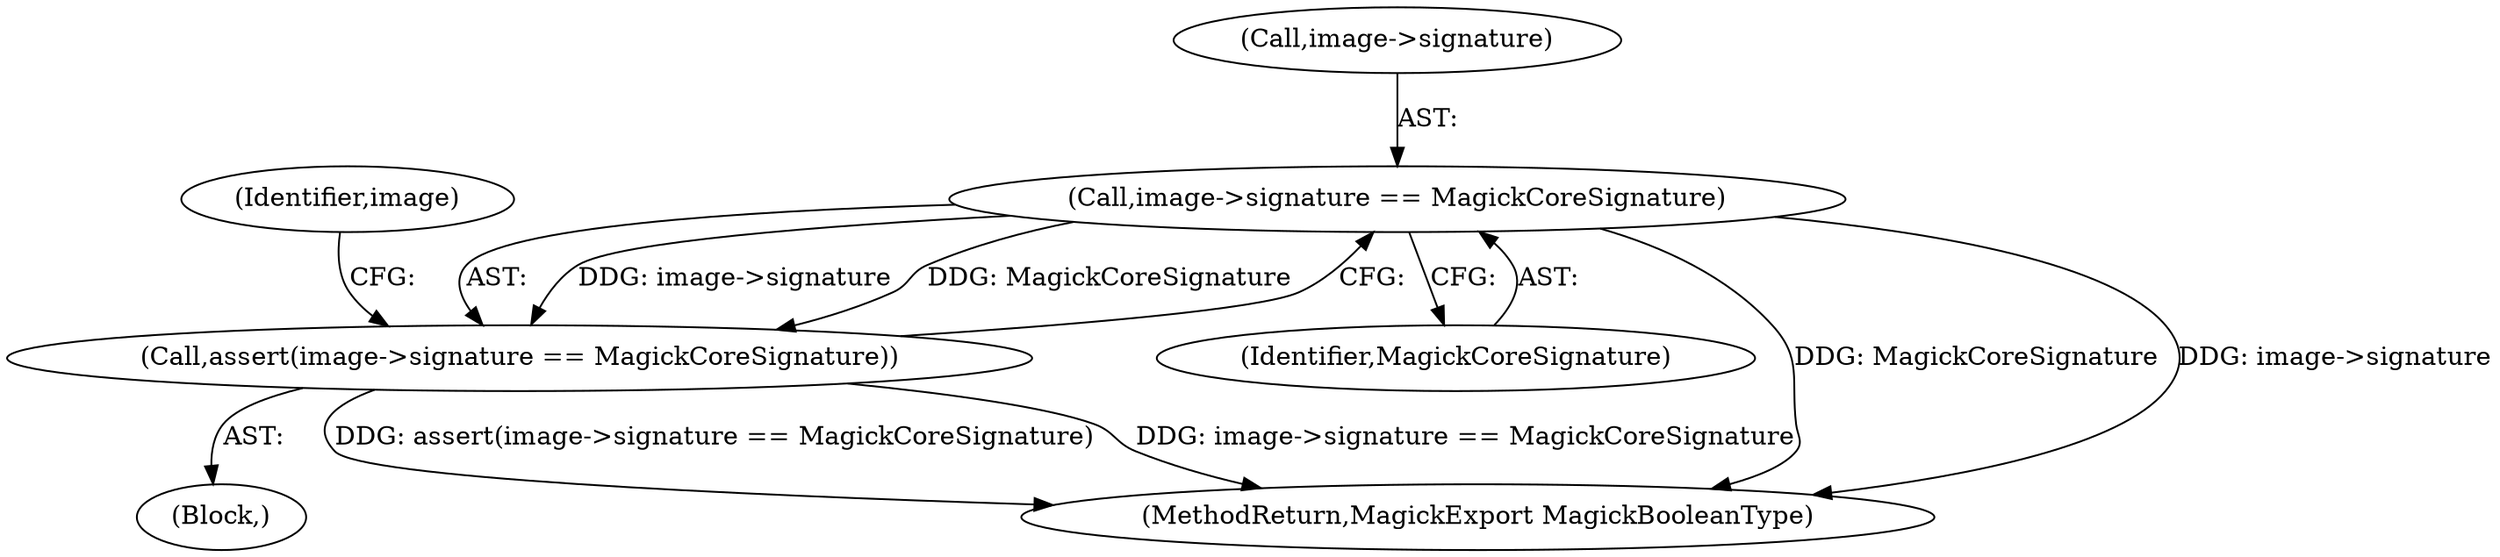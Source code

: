digraph "0_ImageMagick_726812fa2fa7ce16bcf58f6e115f65427a1c0950@pointer" {
"1000118" [label="(Call,image->signature == MagickCoreSignature)"];
"1000117" [label="(Call,assert(image->signature == MagickCoreSignature))"];
"1000117" [label="(Call,assert(image->signature == MagickCoreSignature))"];
"1000105" [label="(Block,)"];
"1000119" [label="(Call,image->signature)"];
"1000122" [label="(Identifier,MagickCoreSignature)"];
"1000126" [label="(Identifier,image)"];
"1000118" [label="(Call,image->signature == MagickCoreSignature)"];
"1000301" [label="(MethodReturn,MagickExport MagickBooleanType)"];
"1000118" -> "1000117"  [label="AST: "];
"1000118" -> "1000122"  [label="CFG: "];
"1000119" -> "1000118"  [label="AST: "];
"1000122" -> "1000118"  [label="AST: "];
"1000117" -> "1000118"  [label="CFG: "];
"1000118" -> "1000301"  [label="DDG: MagickCoreSignature"];
"1000118" -> "1000301"  [label="DDG: image->signature"];
"1000118" -> "1000117"  [label="DDG: image->signature"];
"1000118" -> "1000117"  [label="DDG: MagickCoreSignature"];
"1000117" -> "1000105"  [label="AST: "];
"1000126" -> "1000117"  [label="CFG: "];
"1000117" -> "1000301"  [label="DDG: assert(image->signature == MagickCoreSignature)"];
"1000117" -> "1000301"  [label="DDG: image->signature == MagickCoreSignature"];
}
